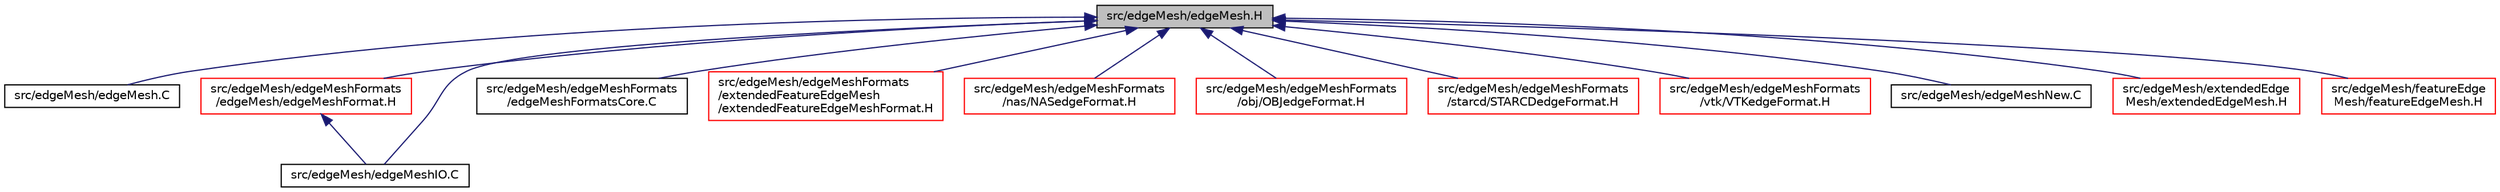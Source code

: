 digraph "src/edgeMesh/edgeMesh.H"
{
  bgcolor="transparent";
  edge [fontname="Helvetica",fontsize="10",labelfontname="Helvetica",labelfontsize="10"];
  node [fontname="Helvetica",fontsize="10",shape=record];
  Node1 [label="src/edgeMesh/edgeMesh.H",height=0.2,width=0.4,color="black", fillcolor="grey75", style="filled", fontcolor="black"];
  Node1 -> Node2 [dir="back",color="midnightblue",fontsize="10",style="solid",fontname="Helvetica"];
  Node2 [label="src/edgeMesh/edgeMesh.C",height=0.2,width=0.4,color="black",URL="$a05040.html"];
  Node1 -> Node3 [dir="back",color="midnightblue",fontsize="10",style="solid",fontname="Helvetica"];
  Node3 [label="src/edgeMesh/edgeMeshFormats\l/edgeMesh/edgeMeshFormat.H",height=0.2,width=0.4,color="red",URL="$a05043.html"];
  Node3 -> Node4 [dir="back",color="midnightblue",fontsize="10",style="solid",fontname="Helvetica"];
  Node4 [label="src/edgeMesh/edgeMeshIO.C",height=0.2,width=0.4,color="black",URL="$a05063.html"];
  Node1 -> Node5 [dir="back",color="midnightblue",fontsize="10",style="solid",fontname="Helvetica"];
  Node5 [label="src/edgeMesh/edgeMeshFormats\l/edgeMeshFormatsCore.C",height=0.2,width=0.4,color="black",URL="$a05045.html"];
  Node1 -> Node6 [dir="back",color="midnightblue",fontsize="10",style="solid",fontname="Helvetica"];
  Node6 [label="src/edgeMesh/edgeMeshFormats\l/extendedFeatureEdgeMesh\l/extendedFeatureEdgeMeshFormat.H",height=0.2,width=0.4,color="red",URL="$a05048.html"];
  Node1 -> Node7 [dir="back",color="midnightblue",fontsize="10",style="solid",fontname="Helvetica"];
  Node7 [label="src/edgeMesh/edgeMeshFormats\l/nas/NASedgeFormat.H",height=0.2,width=0.4,color="red",URL="$a05051.html"];
  Node1 -> Node8 [dir="back",color="midnightblue",fontsize="10",style="solid",fontname="Helvetica"];
  Node8 [label="src/edgeMesh/edgeMeshFormats\l/obj/OBJedgeFormat.H",height=0.2,width=0.4,color="red",URL="$a05054.html"];
  Node1 -> Node9 [dir="back",color="midnightblue",fontsize="10",style="solid",fontname="Helvetica"];
  Node9 [label="src/edgeMesh/edgeMeshFormats\l/starcd/STARCDedgeFormat.H",height=0.2,width=0.4,color="red",URL="$a05057.html"];
  Node1 -> Node10 [dir="back",color="midnightblue",fontsize="10",style="solid",fontname="Helvetica"];
  Node10 [label="src/edgeMesh/edgeMeshFormats\l/vtk/VTKedgeFormat.H",height=0.2,width=0.4,color="red",URL="$a05060.html"];
  Node1 -> Node4 [dir="back",color="midnightblue",fontsize="10",style="solid",fontname="Helvetica"];
  Node1 -> Node11 [dir="back",color="midnightblue",fontsize="10",style="solid",fontname="Helvetica"];
  Node11 [label="src/edgeMesh/edgeMeshNew.C",height=0.2,width=0.4,color="black",URL="$a05064.html"];
  Node1 -> Node12 [dir="back",color="midnightblue",fontsize="10",style="solid",fontname="Helvetica"];
  Node12 [label="src/edgeMesh/extendedEdge\lMesh/extendedEdgeMesh.H",height=0.2,width=0.4,color="red",URL="$a05066.html"];
  Node1 -> Node13 [dir="back",color="midnightblue",fontsize="10",style="solid",fontname="Helvetica"];
  Node13 [label="src/edgeMesh/featureEdge\lMesh/featureEdgeMesh.H",height=0.2,width=0.4,color="red",URL="$a05078.html"];
}
